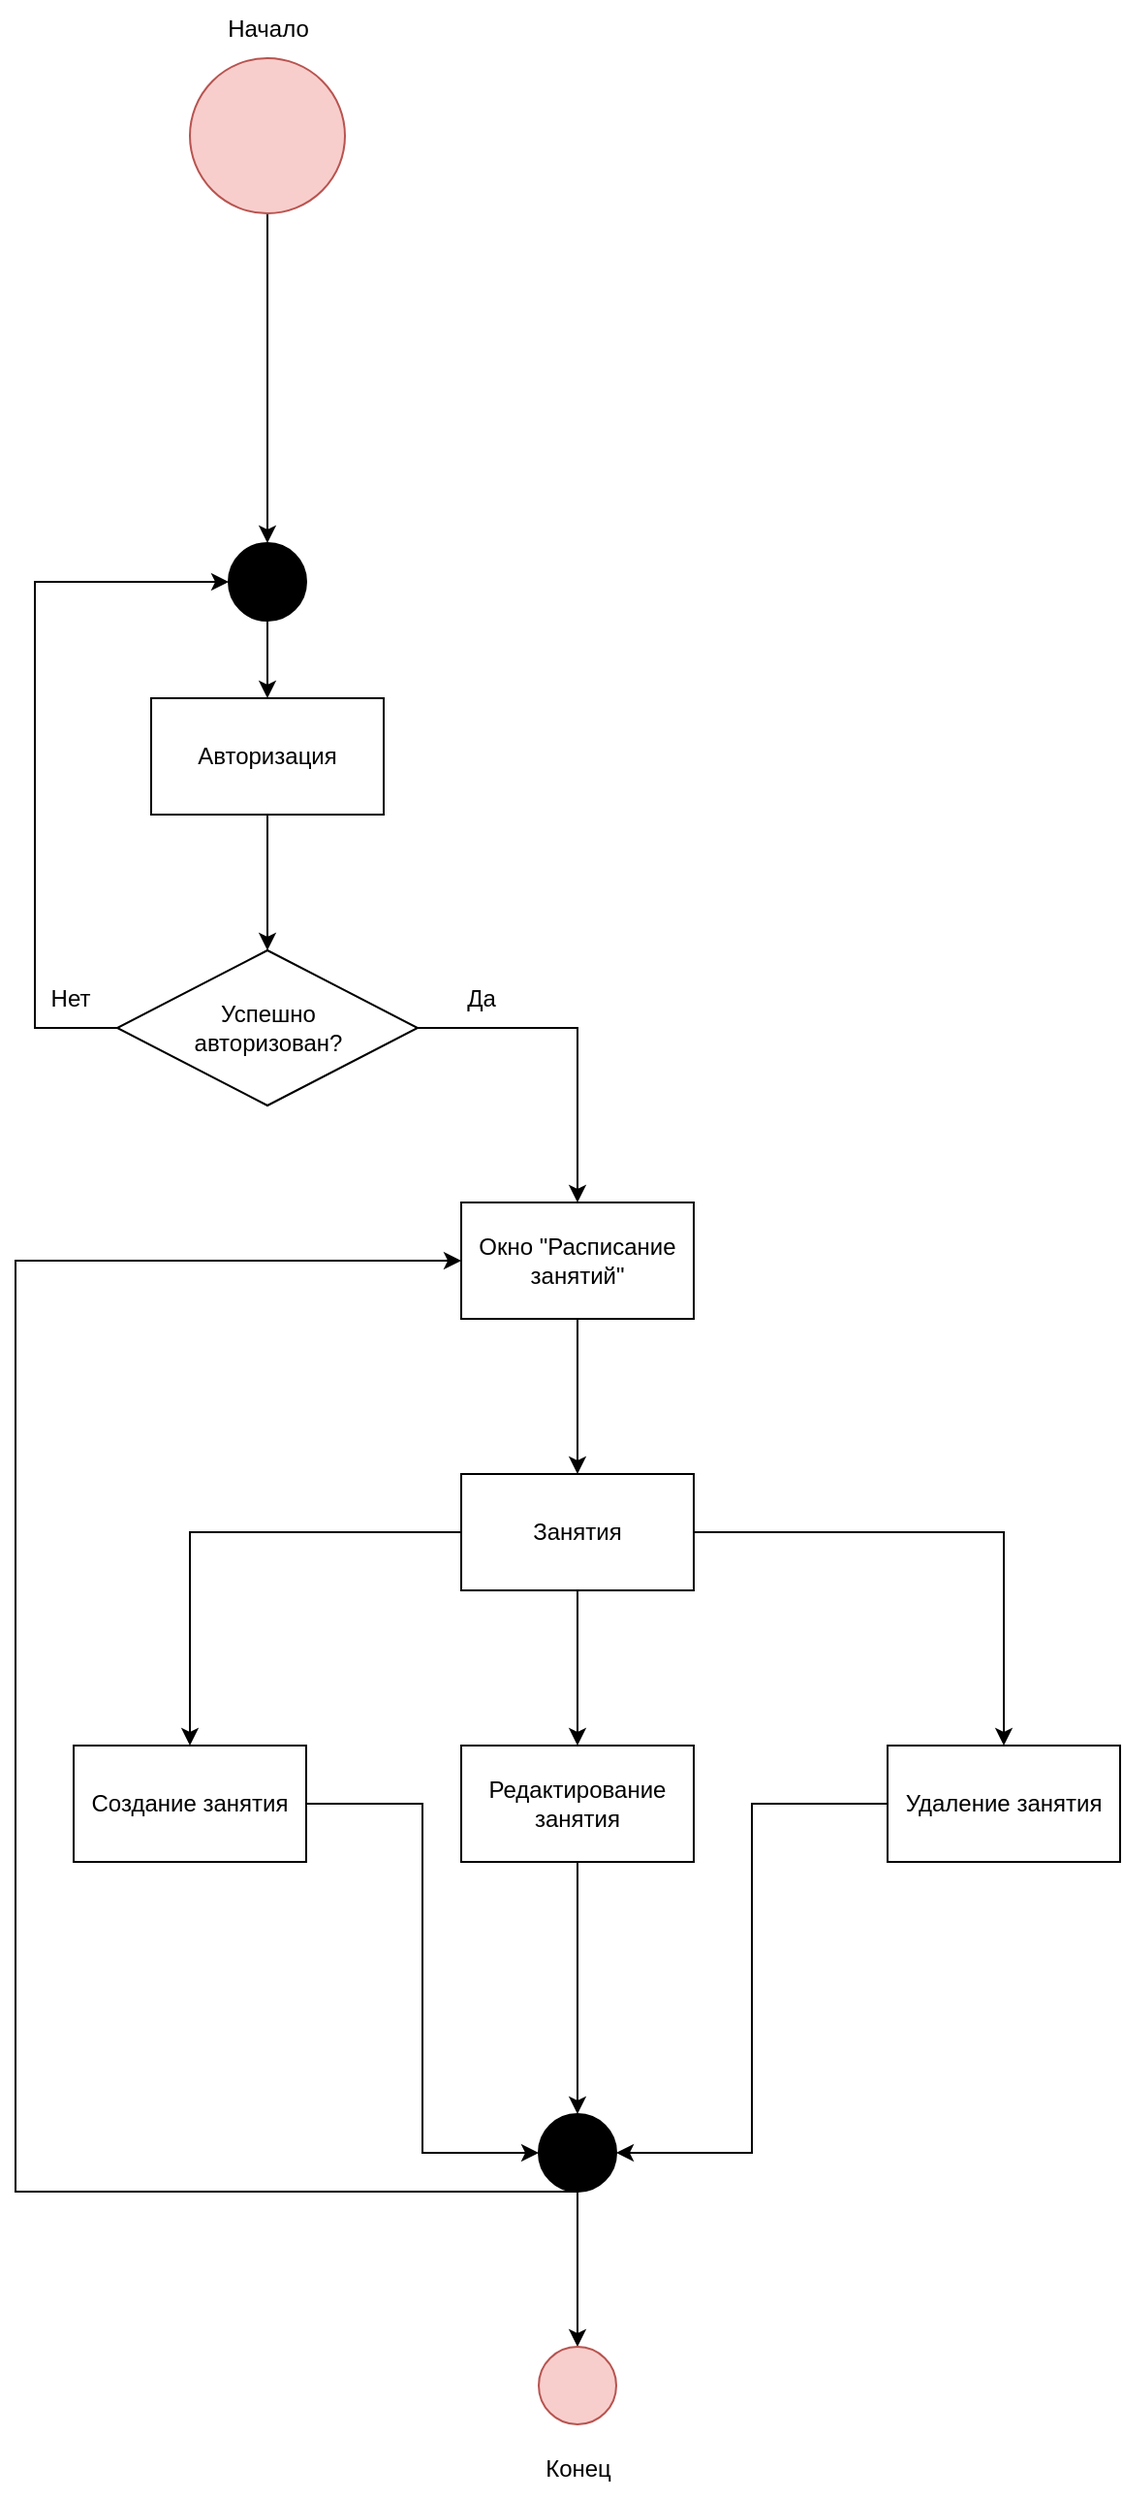 <mxfile version="22.1.18" type="github" pages="2">
  <diagram name="Page-1" id="APp0cG6JQYRo6mk2IMLD">
    <mxGraphModel dx="682" dy="2228" grid="1" gridSize="10" guides="1" tooltips="1" connect="1" arrows="1" fold="1" page="1" pageScale="1" pageWidth="850" pageHeight="1100" math="0" shadow="0">
      <root>
        <mxCell id="0" />
        <mxCell id="1" parent="0" />
        <mxCell id="TOwJbUXCqbWIL33Sn3oK-6" style="edgeStyle=orthogonalEdgeStyle;rounded=0;orthogonalLoop=1;jettySize=auto;html=1;entryX=0.5;entryY=0;entryDx=0;entryDy=0;" edge="1" parent="1" source="TOwJbUXCqbWIL33Sn3oK-2" target="TOwJbUXCqbWIL33Sn3oK-5">
          <mxGeometry relative="1" as="geometry" />
        </mxCell>
        <mxCell id="TOwJbUXCqbWIL33Sn3oK-2" value="" style="ellipse;whiteSpace=wrap;html=1;aspect=fixed;fillColor=#f8cecc;strokeColor=#b85450;" vertex="1" parent="1">
          <mxGeometry x="1300" y="20" width="80" height="80" as="geometry" />
        </mxCell>
        <mxCell id="TOwJbUXCqbWIL33Sn3oK-3" value="Начало" style="text;html=1;align=center;verticalAlign=middle;resizable=0;points=[];autosize=1;strokeColor=none;fillColor=none;" vertex="1" parent="1">
          <mxGeometry x="1305" y="-10" width="70" height="30" as="geometry" />
        </mxCell>
        <mxCell id="TOwJbUXCqbWIL33Sn3oK-9" style="edgeStyle=orthogonalEdgeStyle;rounded=0;orthogonalLoop=1;jettySize=auto;html=1;entryX=0.5;entryY=0;entryDx=0;entryDy=0;" edge="1" parent="1" source="TOwJbUXCqbWIL33Sn3oK-4" target="TOwJbUXCqbWIL33Sn3oK-8">
          <mxGeometry relative="1" as="geometry" />
        </mxCell>
        <mxCell id="TOwJbUXCqbWIL33Sn3oK-4" value="Авторизация" style="rounded=0;whiteSpace=wrap;html=1;" vertex="1" parent="1">
          <mxGeometry x="1280" y="350" width="120" height="60" as="geometry" />
        </mxCell>
        <mxCell id="TOwJbUXCqbWIL33Sn3oK-7" style="edgeStyle=orthogonalEdgeStyle;rounded=0;orthogonalLoop=1;jettySize=auto;html=1;entryX=0.5;entryY=0;entryDx=0;entryDy=0;" edge="1" parent="1" source="TOwJbUXCqbWIL33Sn3oK-5" target="TOwJbUXCqbWIL33Sn3oK-4">
          <mxGeometry relative="1" as="geometry" />
        </mxCell>
        <mxCell id="TOwJbUXCqbWIL33Sn3oK-5" value="" style="ellipse;whiteSpace=wrap;html=1;aspect=fixed;fillColor=#000000;" vertex="1" parent="1">
          <mxGeometry x="1320" y="270" width="40" height="40" as="geometry" />
        </mxCell>
        <mxCell id="TOwJbUXCqbWIL33Sn3oK-10" style="edgeStyle=orthogonalEdgeStyle;rounded=0;orthogonalLoop=1;jettySize=auto;html=1;entryX=0;entryY=0.5;entryDx=0;entryDy=0;" edge="1" parent="1" source="TOwJbUXCqbWIL33Sn3oK-8" target="TOwJbUXCqbWIL33Sn3oK-5">
          <mxGeometry relative="1" as="geometry">
            <Array as="points">
              <mxPoint x="1220" y="520" />
              <mxPoint x="1220" y="290" />
            </Array>
          </mxGeometry>
        </mxCell>
        <mxCell id="TOwJbUXCqbWIL33Sn3oK-14" value="" style="edgeStyle=orthogonalEdgeStyle;rounded=0;orthogonalLoop=1;jettySize=auto;html=1;" edge="1" parent="1" source="TOwJbUXCqbWIL33Sn3oK-8" target="TOwJbUXCqbWIL33Sn3oK-13">
          <mxGeometry relative="1" as="geometry" />
        </mxCell>
        <mxCell id="TOwJbUXCqbWIL33Sn3oK-8" value="Успешно &lt;br&gt;авторизован?" style="rhombus;whiteSpace=wrap;html=1;" vertex="1" parent="1">
          <mxGeometry x="1262.5" y="480" width="155" height="80" as="geometry" />
        </mxCell>
        <mxCell id="TOwJbUXCqbWIL33Sn3oK-11" value="Нет" style="text;html=1;align=center;verticalAlign=middle;resizable=0;points=[];autosize=1;strokeColor=none;fillColor=none;" vertex="1" parent="1">
          <mxGeometry x="1212.5" y="490" width="50" height="30" as="geometry" />
        </mxCell>
        <mxCell id="TOwJbUXCqbWIL33Sn3oK-18" value="" style="edgeStyle=orthogonalEdgeStyle;rounded=0;orthogonalLoop=1;jettySize=auto;html=1;" edge="1" parent="1" source="TOwJbUXCqbWIL33Sn3oK-13" target="TOwJbUXCqbWIL33Sn3oK-17">
          <mxGeometry relative="1" as="geometry" />
        </mxCell>
        <mxCell id="TOwJbUXCqbWIL33Sn3oK-13" value="Окно &quot;Расписание занятий&quot;" style="whiteSpace=wrap;html=1;" vertex="1" parent="1">
          <mxGeometry x="1440" y="610" width="120" height="60" as="geometry" />
        </mxCell>
        <mxCell id="TOwJbUXCqbWIL33Sn3oK-15" value="Да" style="text;html=1;align=center;verticalAlign=middle;resizable=0;points=[];autosize=1;strokeColor=none;fillColor=none;" vertex="1" parent="1">
          <mxGeometry x="1430" y="490" width="40" height="30" as="geometry" />
        </mxCell>
        <mxCell id="TOwJbUXCqbWIL33Sn3oK-20" value="" style="edgeStyle=orthogonalEdgeStyle;rounded=0;orthogonalLoop=1;jettySize=auto;html=1;" edge="1" parent="1" source="TOwJbUXCqbWIL33Sn3oK-17" target="TOwJbUXCqbWIL33Sn3oK-19">
          <mxGeometry relative="1" as="geometry" />
        </mxCell>
        <mxCell id="TOwJbUXCqbWIL33Sn3oK-22" value="" style="edgeStyle=orthogonalEdgeStyle;rounded=0;orthogonalLoop=1;jettySize=auto;html=1;" edge="1" parent="1" source="TOwJbUXCqbWIL33Sn3oK-17" target="TOwJbUXCqbWIL33Sn3oK-21">
          <mxGeometry relative="1" as="geometry" />
        </mxCell>
        <mxCell id="TOwJbUXCqbWIL33Sn3oK-24" value="" style="edgeStyle=orthogonalEdgeStyle;rounded=0;orthogonalLoop=1;jettySize=auto;html=1;" edge="1" parent="1" source="TOwJbUXCqbWIL33Sn3oK-17" target="TOwJbUXCqbWIL33Sn3oK-23">
          <mxGeometry relative="1" as="geometry" />
        </mxCell>
        <mxCell id="TOwJbUXCqbWIL33Sn3oK-17" value="Занятия" style="whiteSpace=wrap;html=1;" vertex="1" parent="1">
          <mxGeometry x="1440" y="750" width="120" height="60" as="geometry" />
        </mxCell>
        <mxCell id="TOwJbUXCqbWIL33Sn3oK-28" style="edgeStyle=orthogonalEdgeStyle;rounded=0;orthogonalLoop=1;jettySize=auto;html=1;entryX=0;entryY=0.5;entryDx=0;entryDy=0;" edge="1" parent="1" source="TOwJbUXCqbWIL33Sn3oK-19" target="TOwJbUXCqbWIL33Sn3oK-25">
          <mxGeometry relative="1" as="geometry" />
        </mxCell>
        <mxCell id="TOwJbUXCqbWIL33Sn3oK-19" value="Создание занятия" style="whiteSpace=wrap;html=1;" vertex="1" parent="1">
          <mxGeometry x="1240" y="890" width="120" height="60" as="geometry" />
        </mxCell>
        <mxCell id="TOwJbUXCqbWIL33Sn3oK-26" style="edgeStyle=orthogonalEdgeStyle;rounded=0;orthogonalLoop=1;jettySize=auto;html=1;entryX=0.5;entryY=0;entryDx=0;entryDy=0;" edge="1" parent="1" source="TOwJbUXCqbWIL33Sn3oK-21" target="TOwJbUXCqbWIL33Sn3oK-25">
          <mxGeometry relative="1" as="geometry" />
        </mxCell>
        <mxCell id="TOwJbUXCqbWIL33Sn3oK-21" value="Редактирование занятия" style="whiteSpace=wrap;html=1;" vertex="1" parent="1">
          <mxGeometry x="1440" y="890" width="120" height="60" as="geometry" />
        </mxCell>
        <mxCell id="TOwJbUXCqbWIL33Sn3oK-27" style="edgeStyle=orthogonalEdgeStyle;rounded=0;orthogonalLoop=1;jettySize=auto;html=1;entryX=1;entryY=0.5;entryDx=0;entryDy=0;" edge="1" parent="1" source="TOwJbUXCqbWIL33Sn3oK-23" target="TOwJbUXCqbWIL33Sn3oK-25">
          <mxGeometry relative="1" as="geometry" />
        </mxCell>
        <mxCell id="TOwJbUXCqbWIL33Sn3oK-23" value="Удаление занятия" style="whiteSpace=wrap;html=1;" vertex="1" parent="1">
          <mxGeometry x="1660" y="890" width="120" height="60" as="geometry" />
        </mxCell>
        <mxCell id="TOwJbUXCqbWIL33Sn3oK-29" style="edgeStyle=orthogonalEdgeStyle;rounded=0;orthogonalLoop=1;jettySize=auto;html=1;entryX=0;entryY=0.5;entryDx=0;entryDy=0;" edge="1" parent="1" source="TOwJbUXCqbWIL33Sn3oK-25" target="TOwJbUXCqbWIL33Sn3oK-13">
          <mxGeometry relative="1" as="geometry">
            <Array as="points">
              <mxPoint x="1210" y="1120" />
              <mxPoint x="1210" y="640" />
            </Array>
          </mxGeometry>
        </mxCell>
        <mxCell id="TOwJbUXCqbWIL33Sn3oK-32" value="" style="edgeStyle=orthogonalEdgeStyle;rounded=0;orthogonalLoop=1;jettySize=auto;html=1;" edge="1" parent="1" source="TOwJbUXCqbWIL33Sn3oK-25" target="TOwJbUXCqbWIL33Sn3oK-31">
          <mxGeometry relative="1" as="geometry" />
        </mxCell>
        <mxCell id="TOwJbUXCqbWIL33Sn3oK-25" value="" style="ellipse;whiteSpace=wrap;html=1;aspect=fixed;fillColor=#000000;" vertex="1" parent="1">
          <mxGeometry x="1480" y="1080" width="40" height="40" as="geometry" />
        </mxCell>
        <mxCell id="TOwJbUXCqbWIL33Sn3oK-31" value="" style="ellipse;whiteSpace=wrap;html=1;aspect=fixed;fillColor=#f8cecc;strokeColor=#b85450;" vertex="1" parent="1">
          <mxGeometry x="1480" y="1200" width="40" height="40" as="geometry" />
        </mxCell>
        <mxCell id="TOwJbUXCqbWIL33Sn3oK-35" value="Конец" style="text;html=1;align=center;verticalAlign=middle;resizable=0;points=[];autosize=1;strokeColor=none;fillColor=none;" vertex="1" parent="1">
          <mxGeometry x="1470" y="1248" width="60" height="30" as="geometry" />
        </mxCell>
      </root>
    </mxGraphModel>
  </diagram>
  <diagram id="yKNkUhcZlkQgDBh8bfxV" name="Page-2">
    <mxGraphModel dx="51" dy="1764" grid="1" gridSize="10" guides="1" tooltips="1" connect="1" arrows="1" fold="1" page="1" pageScale="1" pageWidth="850" pageHeight="1100" math="0" shadow="0">
      <root>
        <mxCell id="0" />
        <mxCell id="1" parent="0" />
        <mxCell id="UaCX0-0a11ZXsLbhnr7_-1" style="edgeStyle=orthogonalEdgeStyle;rounded=0;orthogonalLoop=1;jettySize=auto;html=1;entryX=0.5;entryY=0;entryDx=0;entryDy=0;" edge="1" parent="1" source="UaCX0-0a11ZXsLbhnr7_-2" target="UaCX0-0a11ZXsLbhnr7_-7">
          <mxGeometry relative="1" as="geometry" />
        </mxCell>
        <mxCell id="UaCX0-0a11ZXsLbhnr7_-2" value="" style="ellipse;whiteSpace=wrap;html=1;aspect=fixed;fillColor=#f8cecc;strokeColor=#b85450;" vertex="1" parent="1">
          <mxGeometry x="1300" y="20" width="80" height="80" as="geometry" />
        </mxCell>
        <mxCell id="UaCX0-0a11ZXsLbhnr7_-3" value="Начало" style="text;html=1;align=center;verticalAlign=middle;resizable=0;points=[];autosize=1;strokeColor=none;fillColor=none;" vertex="1" parent="1">
          <mxGeometry x="1305" y="-10" width="70" height="30" as="geometry" />
        </mxCell>
        <mxCell id="UaCX0-0a11ZXsLbhnr7_-4" style="edgeStyle=orthogonalEdgeStyle;rounded=0;orthogonalLoop=1;jettySize=auto;html=1;entryX=0.5;entryY=0;entryDx=0;entryDy=0;" edge="1" parent="1" source="UaCX0-0a11ZXsLbhnr7_-5" target="UaCX0-0a11ZXsLbhnr7_-10">
          <mxGeometry relative="1" as="geometry" />
        </mxCell>
        <mxCell id="UaCX0-0a11ZXsLbhnr7_-5" value="Авторизация" style="rounded=0;whiteSpace=wrap;html=1;" vertex="1" parent="1">
          <mxGeometry x="1280" y="350" width="120" height="60" as="geometry" />
        </mxCell>
        <mxCell id="UaCX0-0a11ZXsLbhnr7_-6" style="edgeStyle=orthogonalEdgeStyle;rounded=0;orthogonalLoop=1;jettySize=auto;html=1;entryX=0.5;entryY=0;entryDx=0;entryDy=0;" edge="1" parent="1" source="UaCX0-0a11ZXsLbhnr7_-7" target="UaCX0-0a11ZXsLbhnr7_-5">
          <mxGeometry relative="1" as="geometry" />
        </mxCell>
        <mxCell id="UaCX0-0a11ZXsLbhnr7_-7" value="" style="ellipse;whiteSpace=wrap;html=1;aspect=fixed;fillColor=#000000;" vertex="1" parent="1">
          <mxGeometry x="1320" y="270" width="40" height="40" as="geometry" />
        </mxCell>
        <mxCell id="UaCX0-0a11ZXsLbhnr7_-8" style="edgeStyle=orthogonalEdgeStyle;rounded=0;orthogonalLoop=1;jettySize=auto;html=1;entryX=0;entryY=0.5;entryDx=0;entryDy=0;" edge="1" parent="1" source="UaCX0-0a11ZXsLbhnr7_-10" target="UaCX0-0a11ZXsLbhnr7_-7">
          <mxGeometry relative="1" as="geometry">
            <Array as="points">
              <mxPoint x="1220" y="520" />
              <mxPoint x="1220" y="290" />
            </Array>
          </mxGeometry>
        </mxCell>
        <mxCell id="UaCX0-0a11ZXsLbhnr7_-9" value="" style="edgeStyle=orthogonalEdgeStyle;rounded=0;orthogonalLoop=1;jettySize=auto;html=1;" edge="1" parent="1" source="UaCX0-0a11ZXsLbhnr7_-10" target="UaCX0-0a11ZXsLbhnr7_-13">
          <mxGeometry relative="1" as="geometry" />
        </mxCell>
        <mxCell id="UaCX0-0a11ZXsLbhnr7_-10" value="Успешно &lt;br&gt;авторизован?" style="rhombus;whiteSpace=wrap;html=1;" vertex="1" parent="1">
          <mxGeometry x="1262.5" y="480" width="155" height="80" as="geometry" />
        </mxCell>
        <mxCell id="UaCX0-0a11ZXsLbhnr7_-11" value="Нет" style="text;html=1;align=center;verticalAlign=middle;resizable=0;points=[];autosize=1;strokeColor=none;fillColor=none;" vertex="1" parent="1">
          <mxGeometry x="1212.5" y="490" width="50" height="30" as="geometry" />
        </mxCell>
        <mxCell id="UaCX0-0a11ZXsLbhnr7_-12" value="" style="edgeStyle=orthogonalEdgeStyle;rounded=0;orthogonalLoop=1;jettySize=auto;html=1;" edge="1" parent="1" source="UaCX0-0a11ZXsLbhnr7_-13" target="UaCX0-0a11ZXsLbhnr7_-18">
          <mxGeometry relative="1" as="geometry" />
        </mxCell>
        <mxCell id="UaCX0-0a11ZXsLbhnr7_-13" value="Окно &quot;Расписание занятий&quot;" style="whiteSpace=wrap;html=1;" vertex="1" parent="1">
          <mxGeometry x="1440" y="610" width="120" height="60" as="geometry" />
        </mxCell>
        <mxCell id="UaCX0-0a11ZXsLbhnr7_-14" value="Да" style="text;html=1;align=center;verticalAlign=middle;resizable=0;points=[];autosize=1;strokeColor=none;fillColor=none;" vertex="1" parent="1">
          <mxGeometry x="1430" y="490" width="40" height="30" as="geometry" />
        </mxCell>
        <mxCell id="UaCX0-0a11ZXsLbhnr7_-15" value="" style="edgeStyle=orthogonalEdgeStyle;rounded=0;orthogonalLoop=1;jettySize=auto;html=1;" edge="1" parent="1" source="UaCX0-0a11ZXsLbhnr7_-18" target="UaCX0-0a11ZXsLbhnr7_-20">
          <mxGeometry relative="1" as="geometry" />
        </mxCell>
        <mxCell id="UaCX0-0a11ZXsLbhnr7_-16" value="" style="edgeStyle=orthogonalEdgeStyle;rounded=0;orthogonalLoop=1;jettySize=auto;html=1;" edge="1" parent="1" source="UaCX0-0a11ZXsLbhnr7_-18" target="UaCX0-0a11ZXsLbhnr7_-22">
          <mxGeometry relative="1" as="geometry" />
        </mxCell>
        <mxCell id="UaCX0-0a11ZXsLbhnr7_-17" value="" style="edgeStyle=orthogonalEdgeStyle;rounded=0;orthogonalLoop=1;jettySize=auto;html=1;" edge="1" parent="1" source="UaCX0-0a11ZXsLbhnr7_-18" target="UaCX0-0a11ZXsLbhnr7_-24">
          <mxGeometry relative="1" as="geometry" />
        </mxCell>
        <mxCell id="UaCX0-0a11ZXsLbhnr7_-18" value="Занятие" style="whiteSpace=wrap;html=1;" vertex="1" parent="1">
          <mxGeometry x="1440" y="750" width="120" height="60" as="geometry" />
        </mxCell>
        <mxCell id="UaCX0-0a11ZXsLbhnr7_-19" style="edgeStyle=orthogonalEdgeStyle;rounded=0;orthogonalLoop=1;jettySize=auto;html=1;entryX=0;entryY=0.5;entryDx=0;entryDy=0;" edge="1" parent="1" source="UaCX0-0a11ZXsLbhnr7_-20" target="UaCX0-0a11ZXsLbhnr7_-27">
          <mxGeometry relative="1" as="geometry" />
        </mxCell>
        <mxCell id="UaCX0-0a11ZXsLbhnr7_-20" value="Создание домашнего задания" style="whiteSpace=wrap;html=1;" vertex="1" parent="1">
          <mxGeometry x="1240" y="890" width="120" height="60" as="geometry" />
        </mxCell>
        <mxCell id="UaCX0-0a11ZXsLbhnr7_-21" style="edgeStyle=orthogonalEdgeStyle;rounded=0;orthogonalLoop=1;jettySize=auto;html=1;entryX=0.5;entryY=0;entryDx=0;entryDy=0;" edge="1" parent="1" source="UaCX0-0a11ZXsLbhnr7_-22" target="UaCX0-0a11ZXsLbhnr7_-27">
          <mxGeometry relative="1" as="geometry" />
        </mxCell>
        <mxCell id="UaCX0-0a11ZXsLbhnr7_-22" value="Редактирование домашнего задания" style="whiteSpace=wrap;html=1;" vertex="1" parent="1">
          <mxGeometry x="1440" y="890" width="120" height="60" as="geometry" />
        </mxCell>
        <mxCell id="UaCX0-0a11ZXsLbhnr7_-23" style="edgeStyle=orthogonalEdgeStyle;rounded=0;orthogonalLoop=1;jettySize=auto;html=1;entryX=1;entryY=0.5;entryDx=0;entryDy=0;" edge="1" parent="1" source="UaCX0-0a11ZXsLbhnr7_-24" target="UaCX0-0a11ZXsLbhnr7_-27">
          <mxGeometry relative="1" as="geometry" />
        </mxCell>
        <mxCell id="UaCX0-0a11ZXsLbhnr7_-24" value="Удаление домашнего задания" style="whiteSpace=wrap;html=1;" vertex="1" parent="1">
          <mxGeometry x="1660" y="890" width="120" height="60" as="geometry" />
        </mxCell>
        <mxCell id="UaCX0-0a11ZXsLbhnr7_-25" style="edgeStyle=orthogonalEdgeStyle;rounded=0;orthogonalLoop=1;jettySize=auto;html=1;entryX=0;entryY=0.5;entryDx=0;entryDy=0;" edge="1" parent="1" source="UaCX0-0a11ZXsLbhnr7_-27" target="UaCX0-0a11ZXsLbhnr7_-13">
          <mxGeometry relative="1" as="geometry">
            <Array as="points">
              <mxPoint x="1210" y="1120" />
              <mxPoint x="1210" y="640" />
            </Array>
          </mxGeometry>
        </mxCell>
        <mxCell id="UaCX0-0a11ZXsLbhnr7_-26" value="" style="edgeStyle=orthogonalEdgeStyle;rounded=0;orthogonalLoop=1;jettySize=auto;html=1;" edge="1" parent="1" source="UaCX0-0a11ZXsLbhnr7_-27" target="UaCX0-0a11ZXsLbhnr7_-28">
          <mxGeometry relative="1" as="geometry" />
        </mxCell>
        <mxCell id="UaCX0-0a11ZXsLbhnr7_-27" value="" style="ellipse;whiteSpace=wrap;html=1;aspect=fixed;fillColor=#000000;" vertex="1" parent="1">
          <mxGeometry x="1480" y="1080" width="40" height="40" as="geometry" />
        </mxCell>
        <mxCell id="UaCX0-0a11ZXsLbhnr7_-28" value="" style="ellipse;whiteSpace=wrap;html=1;aspect=fixed;fillColor=#f8cecc;strokeColor=#b85450;" vertex="1" parent="1">
          <mxGeometry x="1480" y="1200" width="40" height="40" as="geometry" />
        </mxCell>
        <mxCell id="UaCX0-0a11ZXsLbhnr7_-29" value="Конец" style="text;html=1;align=center;verticalAlign=middle;resizable=0;points=[];autosize=1;strokeColor=none;fillColor=none;" vertex="1" parent="1">
          <mxGeometry x="1470" y="1248" width="60" height="30" as="geometry" />
        </mxCell>
      </root>
    </mxGraphModel>
  </diagram>
</mxfile>
